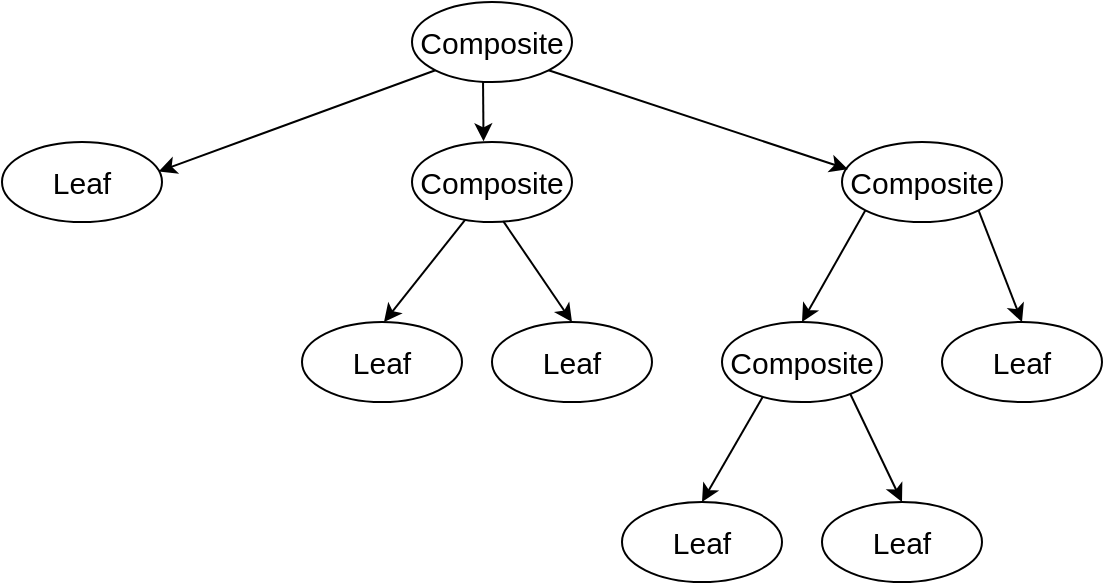 <mxfile version="25.0.2">
  <diagram name="Page-1" id="AMR4cicaDBYm9hgjTjN4">
    <mxGraphModel dx="709" dy="458" grid="1" gridSize="10" guides="1" tooltips="1" connect="1" arrows="1" fold="1" page="1" pageScale="1" pageWidth="570" pageHeight="940" math="0" shadow="0">
      <root>
        <mxCell id="0" />
        <mxCell id="1" parent="0" />
        <mxCell id="ybopjM8kfwlnHit4Luuy-1" value="&lt;font style=&quot;font-size: 15px;&quot;&gt;Composite&lt;/font&gt;" style="ellipse;whiteSpace=wrap;html=1;fillColor=none;" vertex="1" parent="1">
          <mxGeometry x="245" y="40" width="80" height="40" as="geometry" />
        </mxCell>
        <mxCell id="ybopjM8kfwlnHit4Luuy-6" value="&lt;span style=&quot;font-size: 15px;&quot;&gt;Leaf&lt;/span&gt;" style="ellipse;whiteSpace=wrap;html=1;fillColor=none;" vertex="1" parent="1">
          <mxGeometry x="40" y="110" width="80" height="40" as="geometry" />
        </mxCell>
        <mxCell id="ybopjM8kfwlnHit4Luuy-7" value="&lt;font style=&quot;font-size: 15px;&quot;&gt;Composite&lt;/font&gt;" style="ellipse;whiteSpace=wrap;html=1;fillColor=none;" vertex="1" parent="1">
          <mxGeometry x="245" y="110" width="80" height="40" as="geometry" />
        </mxCell>
        <mxCell id="ybopjM8kfwlnHit4Luuy-8" value="&lt;font style=&quot;font-size: 15px;&quot;&gt;Composite&lt;/font&gt;" style="ellipse;whiteSpace=wrap;html=1;fillColor=none;" vertex="1" parent="1">
          <mxGeometry x="460" y="110" width="80" height="40" as="geometry" />
        </mxCell>
        <mxCell id="ybopjM8kfwlnHit4Luuy-9" value="&lt;span style=&quot;font-size: 15px;&quot;&gt;Leaf&lt;/span&gt;" style="ellipse;whiteSpace=wrap;html=1;fillColor=none;" vertex="1" parent="1">
          <mxGeometry x="190" y="200" width="80" height="40" as="geometry" />
        </mxCell>
        <mxCell id="ybopjM8kfwlnHit4Luuy-10" value="&lt;span style=&quot;font-size: 15px;&quot;&gt;Leaf&lt;/span&gt;" style="ellipse;whiteSpace=wrap;html=1;fillColor=none;" vertex="1" parent="1">
          <mxGeometry x="285" y="200" width="80" height="40" as="geometry" />
        </mxCell>
        <mxCell id="ybopjM8kfwlnHit4Luuy-11" value="&lt;span style=&quot;font-size: 15px;&quot;&gt;Leaf&lt;/span&gt;" style="ellipse;whiteSpace=wrap;html=1;fillColor=none;" vertex="1" parent="1">
          <mxGeometry x="510" y="200" width="80" height="40" as="geometry" />
        </mxCell>
        <mxCell id="ybopjM8kfwlnHit4Luuy-12" value="&lt;font style=&quot;font-size: 15px;&quot;&gt;Composite&lt;/font&gt;" style="ellipse;whiteSpace=wrap;html=1;fillColor=none;" vertex="1" parent="1">
          <mxGeometry x="400" y="200" width="80" height="40" as="geometry" />
        </mxCell>
        <mxCell id="ybopjM8kfwlnHit4Luuy-13" value="&lt;span style=&quot;font-size: 15px;&quot;&gt;Leaf&lt;/span&gt;" style="ellipse;whiteSpace=wrap;html=1;fillColor=none;" vertex="1" parent="1">
          <mxGeometry x="450" y="290" width="80" height="40" as="geometry" />
        </mxCell>
        <mxCell id="ybopjM8kfwlnHit4Luuy-14" value="&lt;span style=&quot;font-size: 15px;&quot;&gt;Leaf&lt;/span&gt;" style="ellipse;whiteSpace=wrap;html=1;fillColor=none;" vertex="1" parent="1">
          <mxGeometry x="350" y="290" width="80" height="40" as="geometry" />
        </mxCell>
        <mxCell id="ybopjM8kfwlnHit4Luuy-16" value="" style="endArrow=classic;html=1;rounded=0;exitX=0;exitY=1;exitDx=0;exitDy=0;entryX=0.979;entryY=0.368;entryDx=0;entryDy=0;entryPerimeter=0;" edge="1" parent="1" source="ybopjM8kfwlnHit4Luuy-1" target="ybopjM8kfwlnHit4Luuy-6">
          <mxGeometry width="50" height="50" relative="1" as="geometry">
            <mxPoint x="280" y="220" as="sourcePoint" />
            <mxPoint x="130" y="130" as="targetPoint" />
          </mxGeometry>
        </mxCell>
        <mxCell id="ybopjM8kfwlnHit4Luuy-17" value="" style="endArrow=classic;html=1;rounded=0;exitX=1;exitY=1;exitDx=0;exitDy=0;entryX=0.037;entryY=0.341;entryDx=0;entryDy=0;entryPerimeter=0;" edge="1" parent="1" source="ybopjM8kfwlnHit4Luuy-1" target="ybopjM8kfwlnHit4Luuy-8">
          <mxGeometry width="50" height="50" relative="1" as="geometry">
            <mxPoint x="333.0" y="60" as="sourcePoint" />
            <mxPoint x="460" y="125" as="targetPoint" />
          </mxGeometry>
        </mxCell>
        <mxCell id="ybopjM8kfwlnHit4Luuy-18" value="" style="endArrow=classic;html=1;rounded=0;exitX=0.444;exitY=0.994;exitDx=0;exitDy=0;exitPerimeter=0;entryX=0.447;entryY=-0.008;entryDx=0;entryDy=0;entryPerimeter=0;" edge="1" parent="1" source="ybopjM8kfwlnHit4Luuy-1" target="ybopjM8kfwlnHit4Luuy-7">
          <mxGeometry width="50" height="50" relative="1" as="geometry">
            <mxPoint x="300" y="130" as="sourcePoint" />
            <mxPoint x="350" y="80" as="targetPoint" />
          </mxGeometry>
        </mxCell>
        <mxCell id="ybopjM8kfwlnHit4Luuy-19" value="" style="endArrow=classic;html=1;rounded=0;exitX=0.57;exitY=0.989;exitDx=0;exitDy=0;exitPerimeter=0;entryX=0.5;entryY=0;entryDx=0;entryDy=0;" edge="1" parent="1" source="ybopjM8kfwlnHit4Luuy-7" target="ybopjM8kfwlnHit4Luuy-10">
          <mxGeometry width="50" height="50" relative="1" as="geometry">
            <mxPoint x="300" y="230" as="sourcePoint" />
            <mxPoint x="350" y="180" as="targetPoint" />
          </mxGeometry>
        </mxCell>
        <mxCell id="ybopjM8kfwlnHit4Luuy-20" value="&lt;div&gt;&lt;br&gt;&lt;/div&gt;&lt;div&gt;&lt;br&gt;&lt;/div&gt;" style="edgeLabel;html=1;align=center;verticalAlign=middle;resizable=0;points=[];" vertex="1" connectable="0" parent="ybopjM8kfwlnHit4Luuy-19">
          <mxGeometry x="-0.723" y="-1" relative="1" as="geometry">
            <mxPoint as="offset" />
          </mxGeometry>
        </mxCell>
        <mxCell id="ybopjM8kfwlnHit4Luuy-21" value="" style="endArrow=classic;html=1;rounded=0;exitX=0.332;exitY=0.974;exitDx=0;exitDy=0;exitPerimeter=0;entryX=0.5;entryY=0;entryDx=0;entryDy=0;" edge="1" parent="1" source="ybopjM8kfwlnHit4Luuy-7">
          <mxGeometry width="50" height="50" relative="1" as="geometry">
            <mxPoint x="265.0" y="150" as="sourcePoint" />
            <mxPoint x="231.0" y="200" as="targetPoint" />
          </mxGeometry>
        </mxCell>
        <mxCell id="ybopjM8kfwlnHit4Luuy-22" value="&lt;div&gt;&lt;br&gt;&lt;/div&gt;&lt;div&gt;&lt;br&gt;&lt;/div&gt;" style="edgeLabel;html=1;align=center;verticalAlign=middle;resizable=0;points=[];" vertex="1" connectable="0" parent="ybopjM8kfwlnHit4Luuy-21">
          <mxGeometry x="-0.723" y="-1" relative="1" as="geometry">
            <mxPoint as="offset" />
          </mxGeometry>
        </mxCell>
        <mxCell id="ybopjM8kfwlnHit4Luuy-23" value="" style="endArrow=classic;html=1;rounded=0;exitX=1;exitY=1;exitDx=0;exitDy=0;entryX=0.5;entryY=0;entryDx=0;entryDy=0;" edge="1" parent="1" source="ybopjM8kfwlnHit4Luuy-8" target="ybopjM8kfwlnHit4Luuy-11">
          <mxGeometry width="50" height="50" relative="1" as="geometry">
            <mxPoint x="330" y="260" as="sourcePoint" />
            <mxPoint x="380" y="210" as="targetPoint" />
          </mxGeometry>
        </mxCell>
        <mxCell id="ybopjM8kfwlnHit4Luuy-24" value="" style="endArrow=classic;html=1;rounded=0;exitX=0;exitY=1;exitDx=0;exitDy=0;entryX=0.5;entryY=0;entryDx=0;entryDy=0;" edge="1" parent="1" source="ybopjM8kfwlnHit4Luuy-8" target="ybopjM8kfwlnHit4Luuy-12">
          <mxGeometry width="50" height="50" relative="1" as="geometry">
            <mxPoint x="370" y="240" as="sourcePoint" />
            <mxPoint x="420" y="190" as="targetPoint" />
          </mxGeometry>
        </mxCell>
        <mxCell id="ybopjM8kfwlnHit4Luuy-26" value="" style="endArrow=classic;html=1;rounded=0;exitX=0.801;exitY=0.897;exitDx=0;exitDy=0;entryX=0.5;entryY=0;entryDx=0;entryDy=0;exitPerimeter=0;" edge="1" parent="1" source="ybopjM8kfwlnHit4Luuy-12" target="ybopjM8kfwlnHit4Luuy-13">
          <mxGeometry width="50" height="50" relative="1" as="geometry">
            <mxPoint x="360" y="260" as="sourcePoint" />
            <mxPoint x="410" y="210" as="targetPoint" />
          </mxGeometry>
        </mxCell>
        <mxCell id="ybopjM8kfwlnHit4Luuy-27" value="" style="endArrow=classic;html=1;rounded=0;exitX=0.256;exitY=0.93;exitDx=0;exitDy=0;exitPerimeter=0;entryX=0.5;entryY=0;entryDx=0;entryDy=0;" edge="1" parent="1" source="ybopjM8kfwlnHit4Luuy-12" target="ybopjM8kfwlnHit4Luuy-14">
          <mxGeometry width="50" height="50" relative="1" as="geometry">
            <mxPoint x="360" y="260" as="sourcePoint" />
            <mxPoint x="410" y="210" as="targetPoint" />
          </mxGeometry>
        </mxCell>
      </root>
    </mxGraphModel>
  </diagram>
</mxfile>
